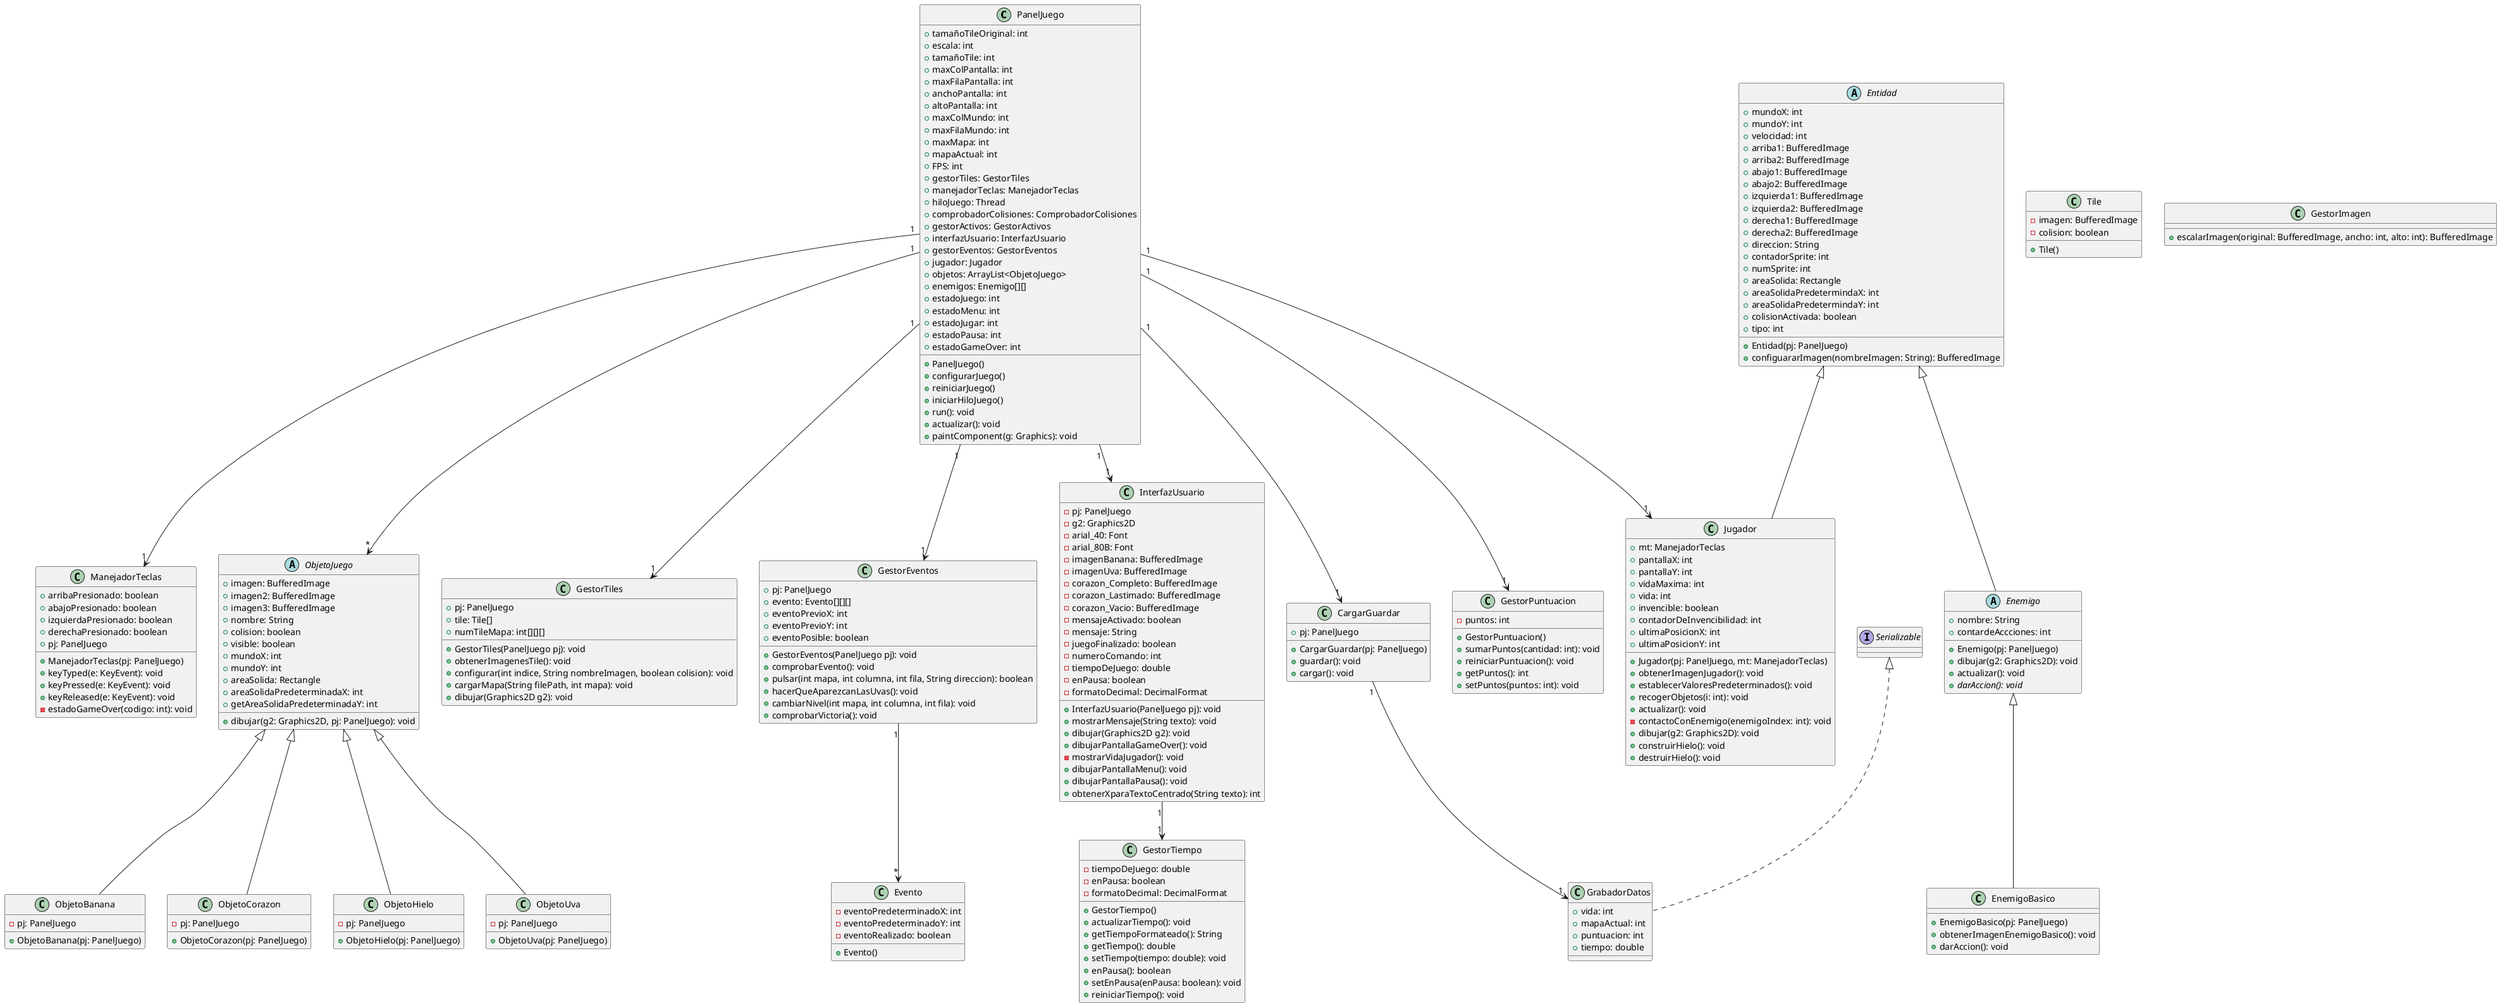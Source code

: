 @startuml

class PanelJuego {
  + tamañoTileOriginal: int
  + escala: int
  + tamañoTile: int
  + maxColPantalla: int
  + maxFilaPantalla: int
  + anchoPantalla: int
  + altoPantalla: int
  + maxColMundo: int
  + maxFilaMundo: int
  + maxMapa: int
  + mapaActual: int
  + FPS: int
  + gestorTiles: GestorTiles
  + manejadorTeclas: ManejadorTeclas
  + hiloJuego: Thread
  + comprobadorColisiones: ComprobadorColisiones
  + gestorActivos: GestorActivos
  + interfazUsuario: InterfazUsuario
  + gestorEventos: GestorEventos
  + jugador: Jugador
  + objetos: ArrayList<ObjetoJuego>
  + enemigos: Enemigo[][]
  + estadoJuego: int
  + estadoMenu: int
  + estadoJugar: int
  + estadoPausa: int
  + estadoGameOver: int

  + PanelJuego()
  + configurarJuego()
  + reiniciarJuego()
  + iniciarHiloJuego()
  + run(): void
  + actualizar(): void
  + paintComponent(g: Graphics): void
}

class ManejadorTeclas {
  + arribaPresionado: boolean
  + abajoPresionado: boolean
  + izquierdaPresionado: boolean
  + derechaPresionado: boolean
  + pj: PanelJuego

  + ManejadorTeclas(pj: PanelJuego)
  + keyTyped(e: KeyEvent): void
  + keyPressed(e: KeyEvent): void
  + keyReleased(e: KeyEvent): void
  - estadoGameOver(codigo: int): void
}

class Jugador {
  + mt: ManejadorTeclas
  + pantallaX: int
  + pantallaY: int
  + vidaMaxima: int
  + vida: int
  + invencible: boolean
  + contadorDeInvencibilidad: int
  + ultimaPosicionX: int
  + ultimaPosicionY: int

  + Jugador(pj: PanelJuego, mt: ManejadorTeclas)
  + obtenerImagenJugador(): void
  + establecerValoresPredeterminados(): void
  + recogerObjetos(i: int): void
  + actualizar(): void
  - contactoConEnemigo(enemigoIndex: int): void
  + dibujar(g2: Graphics2D): void
  + construirHielo(): void
  + destruirHielo(): void
}

abstract class Entidad {
    + mundoX: int
    + mundoY: int
    + velocidad: int
    + arriba1: BufferedImage
    + arriba2: BufferedImage
    + abajo1: BufferedImage
    + abajo2: BufferedImage
    + izquierda1: BufferedImage
    + izquierda2: BufferedImage
    + derecha1: BufferedImage
    + derecha2: BufferedImage
    + direccion: String
    + contadorSprite: int
    + numSprite: int
    + areaSolida: Rectangle
    + areaSolidaPredetermindaX: int
    + areaSolidaPredetermindaY: int
    + colisionActivada: boolean
    + tipo: int
    + Entidad(pj: PanelJuego)
    + configuararImagen(nombreImagen: String): BufferedImage
}

abstract class ObjetoJuego {
  + imagen: BufferedImage
  + imagen2: BufferedImage
  + imagen3: BufferedImage
  + nombre: String
  + colision: boolean
  + visible: boolean
  + mundoX: int
  + mundoY: int
  + areaSolida: Rectangle
  + areaSolidaPredeterminadaX: int
  + getAreaSolidaPredeterminadaY: int

  + dibujar(g2: Graphics2D, pj: PanelJuego): void
}

class ObjetoBanana {
  - pj: PanelJuego
  + ObjetoBanana(pj: PanelJuego)
}

class ObjetoCorazon {
  - pj: PanelJuego
  + ObjetoCorazon(pj: PanelJuego)
}

class ObjetoHielo {
  - pj: PanelJuego
  + ObjetoHielo(pj: PanelJuego)
}

class ObjetoUva {
  - pj: PanelJuego
  + ObjetoUva(pj: PanelJuego)
}

class GestorTiles {
  + pj: PanelJuego
  + tile: Tile[]
  + numTileMapa: int[][][]
  + GestorTiles(PanelJuego pj): void
  + obtenerImagenesTile(): void
  + configurar(int indice, String nombreImagen, boolean colision): void
  + cargarMapa(String filePath, int mapa): void
  + dibujar(Graphics2D g2): void
}

class Tile {
  - imagen: BufferedImage
  - colision: boolean

  + Tile()
}

class GestorEventos {
  + pj: PanelJuego
  + evento: Evento[][][]
  + eventoPrevioX: int
  + eventoPrevioY: int
  + eventoPosible: boolean
  + GestorEventos(PanelJuego pj): void
  + comprobarEvento(): void
  + pulsar(int mapa, int columna, int fila, String direccion): boolean
  + hacerQueAparezcanLasUvas(): void
  + cambiarNivel(int mapa, int columna, int fila): void
  + comprobarVictoria(): void
}

class Evento {
  - eventoPredeterminadoX: int
  - eventoPredeterminadoY: int
  - eventoRealizado: boolean

  + Evento()
}


class GestorImagen {
  + escalarImagen(original: BufferedImage, ancho: int, alto: int): BufferedImage
}

class InterfazUsuario {
  - pj: PanelJuego
  - g2: Graphics2D
  - arial_40: Font
  - arial_80B: Font
  - imagenBanana: BufferedImage
  - imagenUva: BufferedImage
  - corazon_Completo: BufferedImage
  - corazon_Lastimado: BufferedImage
  - corazon_Vacio: BufferedImage
  - mensajeActivado: boolean
  - mensaje: String
  - juegoFinalizado: boolean
  - numeroComando: int
  - tiempoDeJuego: double
  - enPausa: boolean
  - formatoDecimal: DecimalFormat
  + InterfazUsuario(PanelJuego pj): void
  + mostrarMensaje(String texto): void
  + dibujar(Graphics2D g2): void
  + dibujarPantallaGameOver(): void
  - mostrarVidaJugador(): void
  + dibujarPantallaMenu(): void
  + dibujarPantallaPausa(): void
  + obtenerXparaTextoCentrado(String texto): int
}

class EnemigoBasico {
    + EnemigoBasico(pj: PanelJuego)
    + obtenerImagenEnemigoBasico(): void
    + darAccion(): void
}

abstract class Enemigo {
    + nombre: String
    + contardeAccciones: int
    + Enemigo(pj: PanelJuego)
    + dibujar(g2: Graphics2D): void
    + actualizar(): void
    {abstract} + darAccion(): void
}

class CargarGuardar {
    + pj: PanelJuego
    + CargarGuardar(pj: PanelJuego)
    + guardar(): void
    + cargar(): void
}

class GestorTiempo {
    - tiempoDeJuego: double
    - enPausa: boolean
    - formatoDecimal: DecimalFormat
    + GestorTiempo()
    + actualizarTiempo(): void
    + getTiempoFormateado(): String
    + getTiempo(): double
    + setTiempo(tiempo: double): void
    + enPausa(): boolean
    + setEnPausa(enPausa: boolean): void
    + reiniciarTiempo(): void
}

class GestorPuntuacion {
    - puntos: int
    + GestorPuntuacion()
    + sumarPuntos(cantidad: int): void
    + reiniciarPuntuacion(): void
    + getPuntos(): int
    + setPuntos(puntos: int): void
}

class GrabadorDatos implements Serializable {
    + vida: int
    + mapaActual: int
    + puntuacion: int
    + tiempo: double
}

PanelJuego "1" --> "1" ManejadorTeclas
PanelJuego "1" --> "1" Jugador
PanelJuego "1" --> "*" ObjetoJuego
Entidad <|-- Jugador
Entidad <|-- Enemigo
Enemigo <|-- EnemigoBasico
ObjetoJuego <|-- ObjetoBanana
ObjetoJuego <|-- ObjetoCorazon
ObjetoJuego <|-- ObjetoHielo
ObjetoJuego <|-- ObjetoUva
PanelJuego "1" --> "1" GestorTiles
PanelJuego "1" --> "1" GestorEventos
PanelJuego "1" --> "1" InterfazUsuario
GestorEventos "1" --> "*" Evento
PanelJuego "1" --> "1" GestorPuntuacion
PanelJuego "1" --> "1" CargarGuardar
InterfazUsuario "1" --> "1" GestorTiempo
CargarGuardar "1" --> "1" GrabadorDatos

@enduml